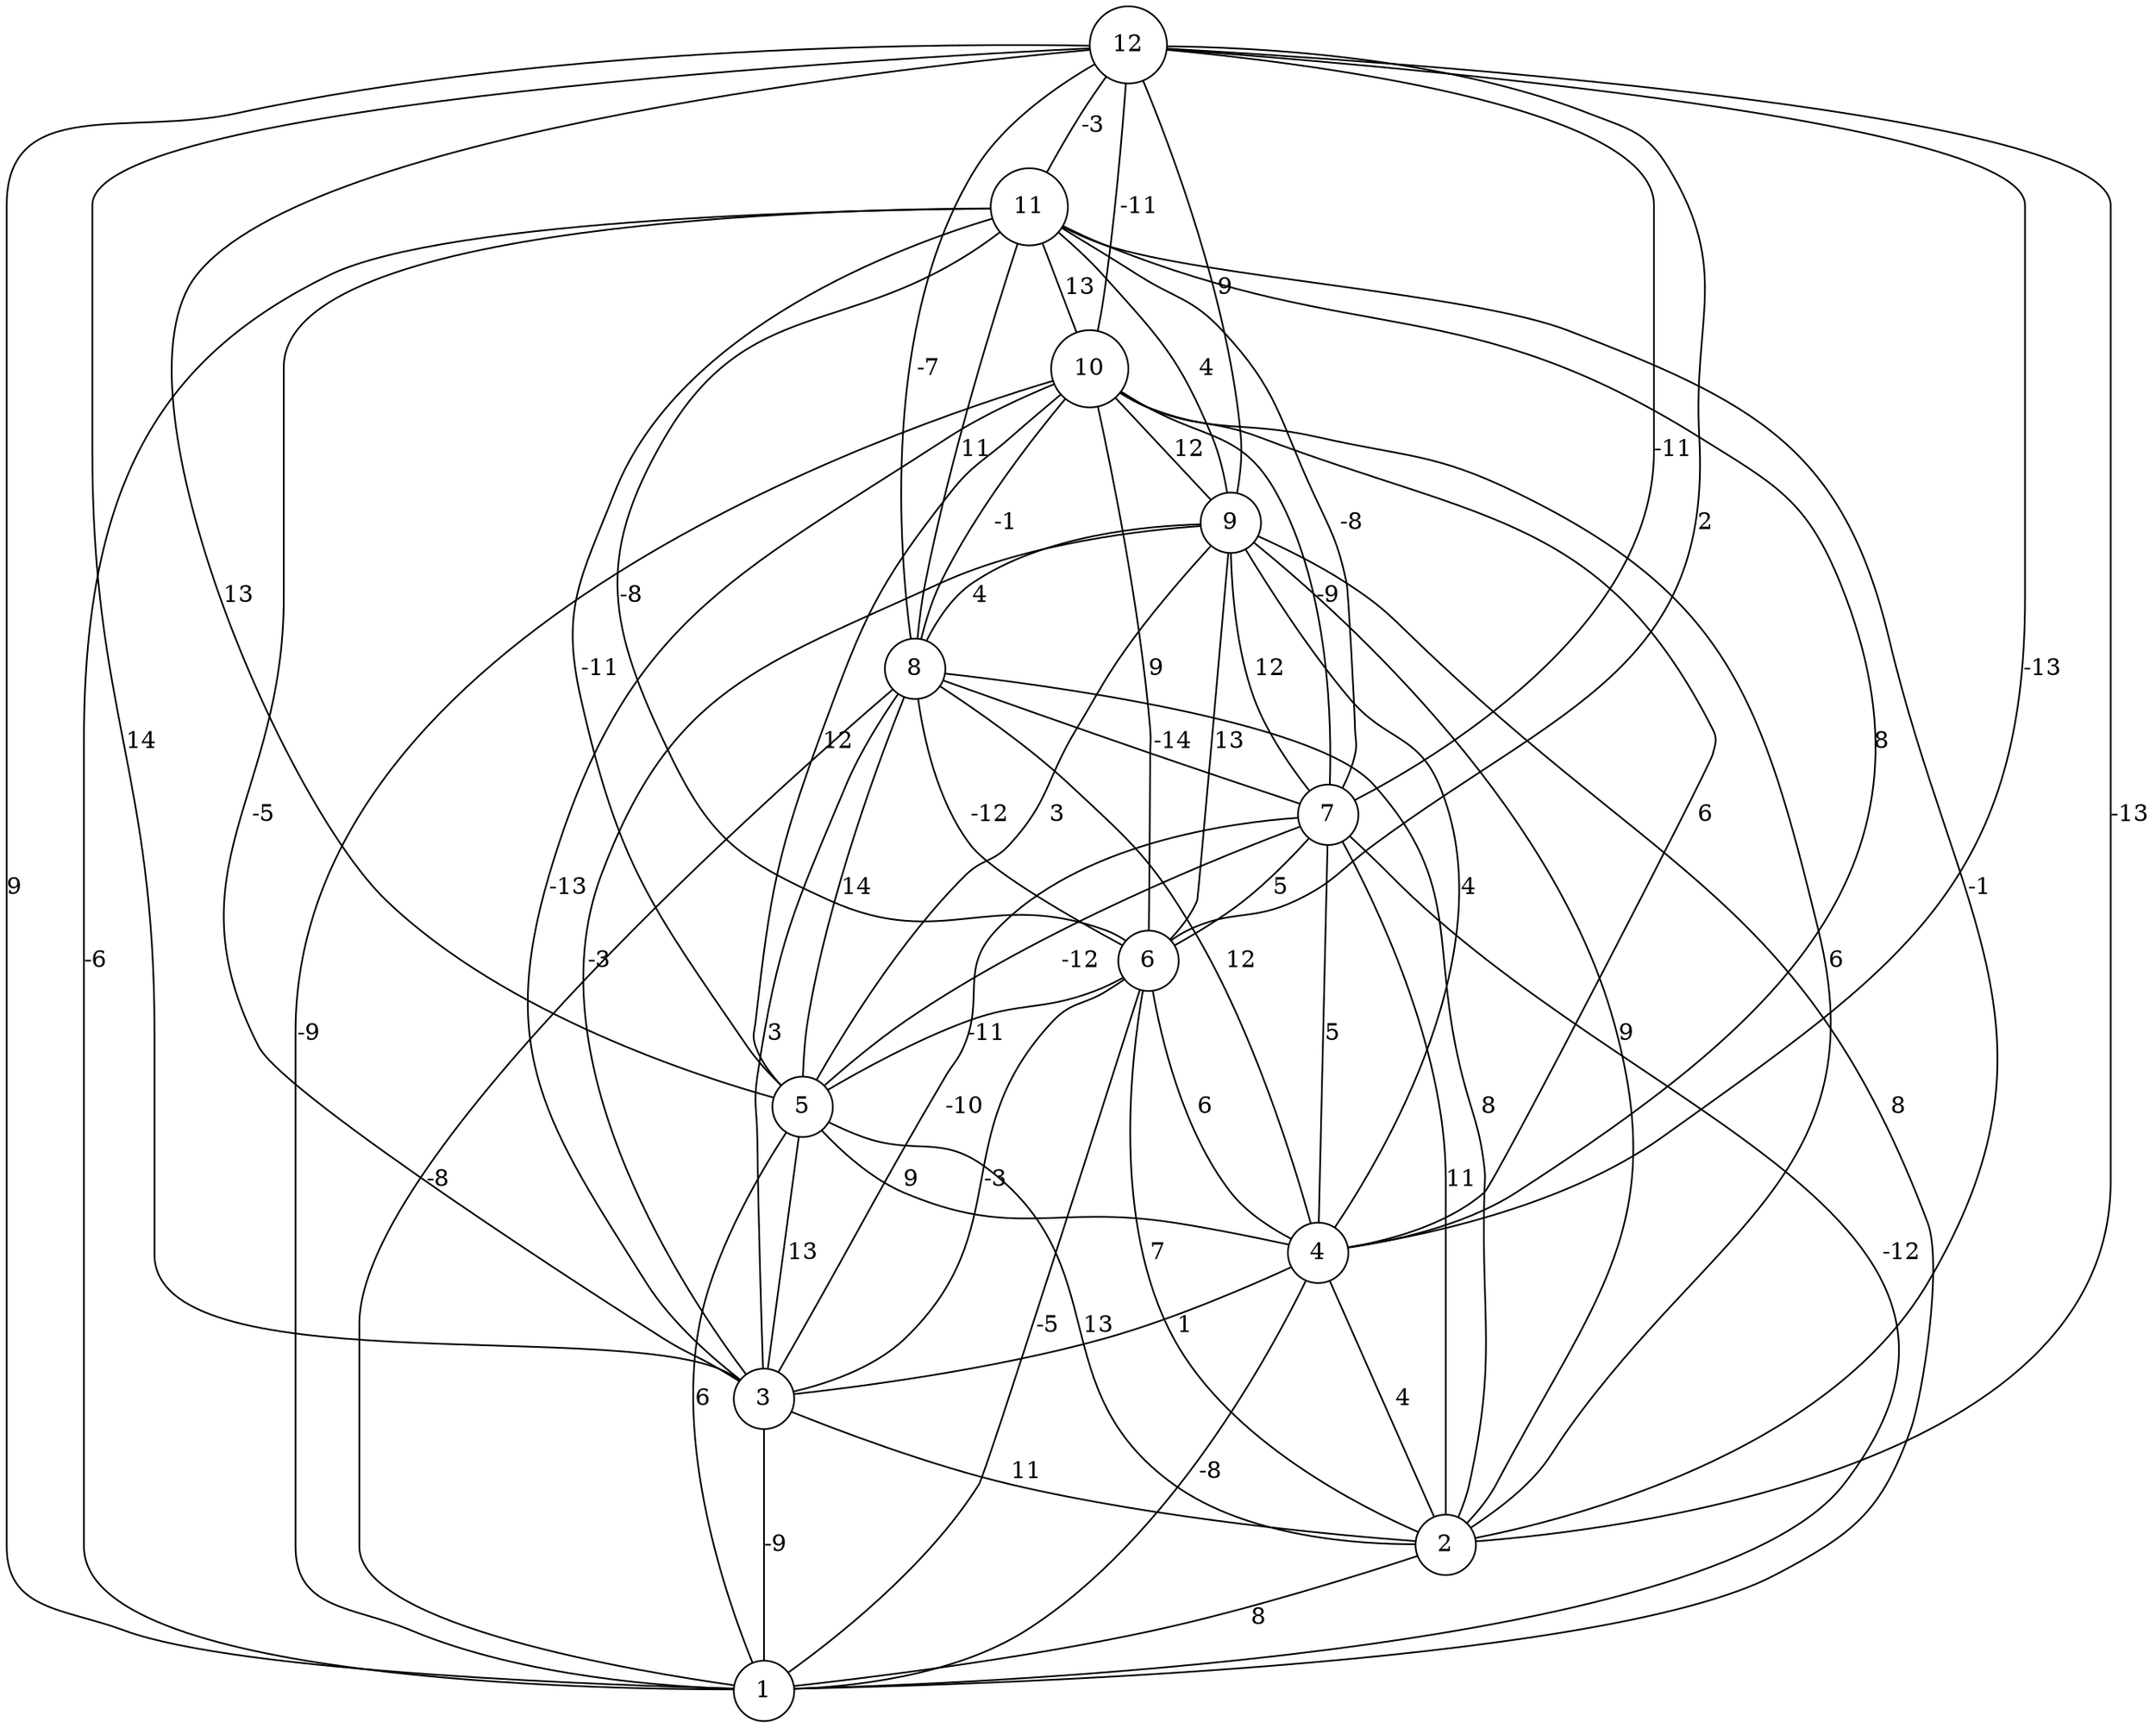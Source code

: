 graph { 
	 fontname="Helvetica,Arial,sans-serif" 
	 node [shape = circle]; 
	 12 -- 1 [label = "9"];
	 12 -- 2 [label = "-13"];
	 12 -- 3 [label = "14"];
	 12 -- 4 [label = "-13"];
	 12 -- 5 [label = "13"];
	 12 -- 6 [label = "2"];
	 12 -- 7 [label = "-11"];
	 12 -- 8 [label = "-7"];
	 12 -- 9 [label = "9"];
	 12 -- 10 [label = "-11"];
	 12 -- 11 [label = "-3"];
	 11 -- 1 [label = "-6"];
	 11 -- 2 [label = "-1"];
	 11 -- 3 [label = "-5"];
	 11 -- 4 [label = "8"];
	 11 -- 5 [label = "-11"];
	 11 -- 6 [label = "-8"];
	 11 -- 7 [label = "-8"];
	 11 -- 8 [label = "11"];
	 11 -- 9 [label = "4"];
	 11 -- 10 [label = "13"];
	 10 -- 1 [label = "-9"];
	 10 -- 2 [label = "6"];
	 10 -- 3 [label = "-13"];
	 10 -- 4 [label = "6"];
	 10 -- 5 [label = "12"];
	 10 -- 6 [label = "9"];
	 10 -- 7 [label = "-9"];
	 10 -- 8 [label = "-1"];
	 10 -- 9 [label = "12"];
	 9 -- 1 [label = "8"];
	 9 -- 2 [label = "9"];
	 9 -- 3 [label = "-3"];
	 9 -- 4 [label = "4"];
	 9 -- 5 [label = "3"];
	 9 -- 6 [label = "13"];
	 9 -- 7 [label = "12"];
	 9 -- 8 [label = "4"];
	 8 -- 1 [label = "-8"];
	 8 -- 2 [label = "8"];
	 8 -- 3 [label = "3"];
	 8 -- 4 [label = "12"];
	 8 -- 5 [label = "14"];
	 8 -- 6 [label = "-12"];
	 8 -- 7 [label = "-14"];
	 7 -- 1 [label = "-12"];
	 7 -- 2 [label = "11"];
	 7 -- 3 [label = "-10"];
	 7 -- 4 [label = "5"];
	 7 -- 5 [label = "-12"];
	 7 -- 6 [label = "5"];
	 6 -- 1 [label = "-5"];
	 6 -- 2 [label = "7"];
	 6 -- 3 [label = "-3"];
	 6 -- 4 [label = "6"];
	 6 -- 5 [label = "-11"];
	 5 -- 1 [label = "6"];
	 5 -- 2 [label = "13"];
	 5 -- 3 [label = "13"];
	 5 -- 4 [label = "9"];
	 4 -- 1 [label = "-8"];
	 4 -- 2 [label = "4"];
	 4 -- 3 [label = "1"];
	 3 -- 1 [label = "-9"];
	 3 -- 2 [label = "11"];
	 2 -- 1 [label = "8"];
	 1;
	 2;
	 3;
	 4;
	 5;
	 6;
	 7;
	 8;
	 9;
	 10;
	 11;
	 12;
}
